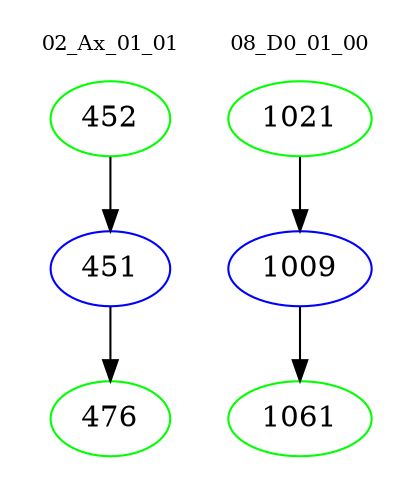 digraph{
subgraph cluster_0 {
color = white
label = "02_Ax_01_01";
fontsize=10;
T0_452 [label="452", color="green"]
T0_452 -> T0_451 [color="black"]
T0_451 [label="451", color="blue"]
T0_451 -> T0_476 [color="black"]
T0_476 [label="476", color="green"]
}
subgraph cluster_1 {
color = white
label = "08_D0_01_00";
fontsize=10;
T1_1021 [label="1021", color="green"]
T1_1021 -> T1_1009 [color="black"]
T1_1009 [label="1009", color="blue"]
T1_1009 -> T1_1061 [color="black"]
T1_1061 [label="1061", color="green"]
}
}
